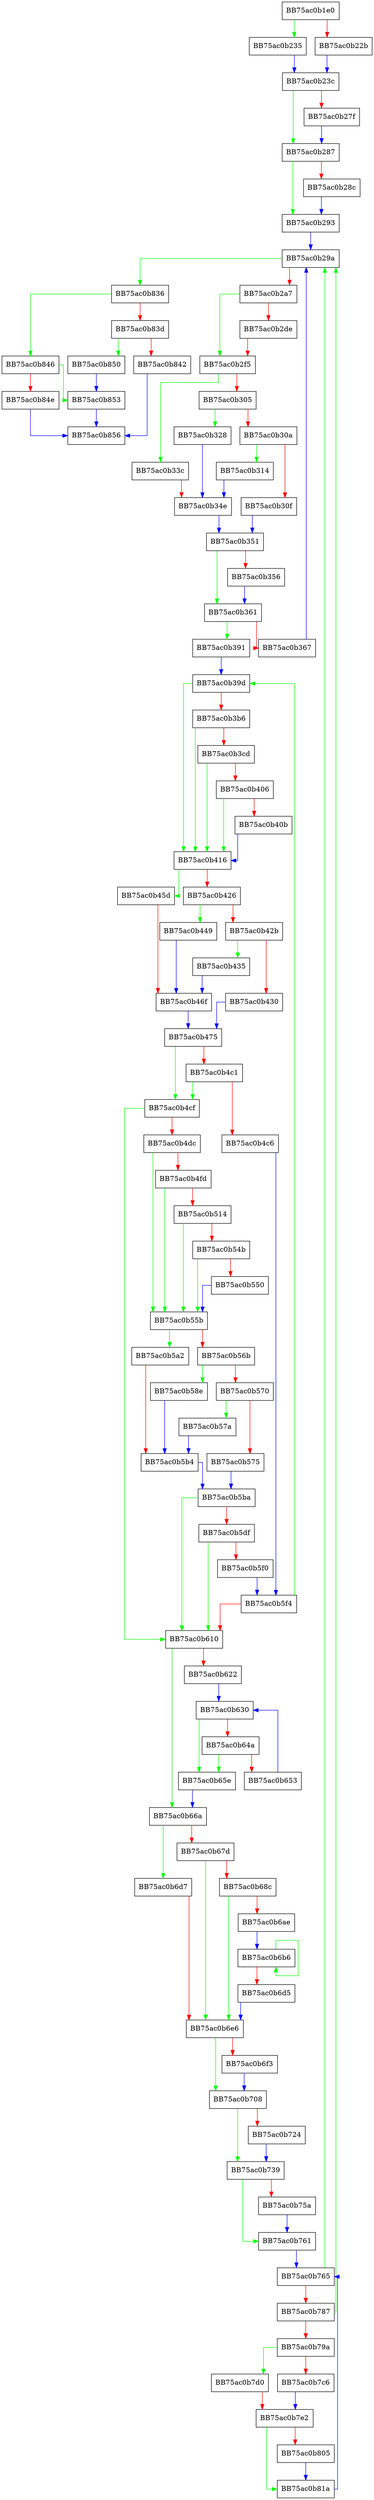 digraph ZSTD_compressBlock_btlazy2 {
  node [shape="box"];
  graph [splines=ortho];
  BB75ac0b1e0 -> BB75ac0b235 [color="green"];
  BB75ac0b1e0 -> BB75ac0b22b [color="red"];
  BB75ac0b22b -> BB75ac0b23c [color="blue"];
  BB75ac0b235 -> BB75ac0b23c [color="blue"];
  BB75ac0b23c -> BB75ac0b287 [color="green"];
  BB75ac0b23c -> BB75ac0b27f [color="red"];
  BB75ac0b27f -> BB75ac0b287 [color="blue"];
  BB75ac0b287 -> BB75ac0b293 [color="green"];
  BB75ac0b287 -> BB75ac0b28c [color="red"];
  BB75ac0b28c -> BB75ac0b293 [color="blue"];
  BB75ac0b293 -> BB75ac0b29a [color="blue"];
  BB75ac0b29a -> BB75ac0b836 [color="green"];
  BB75ac0b29a -> BB75ac0b2a7 [color="red"];
  BB75ac0b2a7 -> BB75ac0b2f5 [color="green"];
  BB75ac0b2a7 -> BB75ac0b2de [color="red"];
  BB75ac0b2de -> BB75ac0b2f5 [color="red"];
  BB75ac0b2f5 -> BB75ac0b33c [color="green"];
  BB75ac0b2f5 -> BB75ac0b305 [color="red"];
  BB75ac0b305 -> BB75ac0b328 [color="green"];
  BB75ac0b305 -> BB75ac0b30a [color="red"];
  BB75ac0b30a -> BB75ac0b314 [color="green"];
  BB75ac0b30a -> BB75ac0b30f [color="red"];
  BB75ac0b30f -> BB75ac0b351 [color="blue"];
  BB75ac0b314 -> BB75ac0b34e [color="blue"];
  BB75ac0b328 -> BB75ac0b34e [color="blue"];
  BB75ac0b33c -> BB75ac0b34e [color="red"];
  BB75ac0b34e -> BB75ac0b351 [color="blue"];
  BB75ac0b351 -> BB75ac0b361 [color="green"];
  BB75ac0b351 -> BB75ac0b356 [color="red"];
  BB75ac0b356 -> BB75ac0b361 [color="blue"];
  BB75ac0b361 -> BB75ac0b391 [color="green"];
  BB75ac0b361 -> BB75ac0b367 [color="red"];
  BB75ac0b367 -> BB75ac0b29a [color="blue"];
  BB75ac0b391 -> BB75ac0b39d [color="blue"];
  BB75ac0b39d -> BB75ac0b416 [color="green"];
  BB75ac0b39d -> BB75ac0b3b6 [color="red"];
  BB75ac0b3b6 -> BB75ac0b416 [color="green"];
  BB75ac0b3b6 -> BB75ac0b3cd [color="red"];
  BB75ac0b3cd -> BB75ac0b416 [color="green"];
  BB75ac0b3cd -> BB75ac0b406 [color="red"];
  BB75ac0b406 -> BB75ac0b416 [color="green"];
  BB75ac0b406 -> BB75ac0b40b [color="red"];
  BB75ac0b40b -> BB75ac0b416 [color="blue"];
  BB75ac0b416 -> BB75ac0b45d [color="green"];
  BB75ac0b416 -> BB75ac0b426 [color="red"];
  BB75ac0b426 -> BB75ac0b449 [color="green"];
  BB75ac0b426 -> BB75ac0b42b [color="red"];
  BB75ac0b42b -> BB75ac0b435 [color="green"];
  BB75ac0b42b -> BB75ac0b430 [color="red"];
  BB75ac0b430 -> BB75ac0b475 [color="blue"];
  BB75ac0b435 -> BB75ac0b46f [color="blue"];
  BB75ac0b449 -> BB75ac0b46f [color="blue"];
  BB75ac0b45d -> BB75ac0b46f [color="red"];
  BB75ac0b46f -> BB75ac0b475 [color="blue"];
  BB75ac0b475 -> BB75ac0b4cf [color="green"];
  BB75ac0b475 -> BB75ac0b4c1 [color="red"];
  BB75ac0b4c1 -> BB75ac0b4cf [color="green"];
  BB75ac0b4c1 -> BB75ac0b4c6 [color="red"];
  BB75ac0b4c6 -> BB75ac0b5f4 [color="blue"];
  BB75ac0b4cf -> BB75ac0b610 [color="green"];
  BB75ac0b4cf -> BB75ac0b4dc [color="red"];
  BB75ac0b4dc -> BB75ac0b55b [color="green"];
  BB75ac0b4dc -> BB75ac0b4fd [color="red"];
  BB75ac0b4fd -> BB75ac0b55b [color="green"];
  BB75ac0b4fd -> BB75ac0b514 [color="red"];
  BB75ac0b514 -> BB75ac0b55b [color="green"];
  BB75ac0b514 -> BB75ac0b54b [color="red"];
  BB75ac0b54b -> BB75ac0b55b [color="green"];
  BB75ac0b54b -> BB75ac0b550 [color="red"];
  BB75ac0b550 -> BB75ac0b55b [color="blue"];
  BB75ac0b55b -> BB75ac0b5a2 [color="green"];
  BB75ac0b55b -> BB75ac0b56b [color="red"];
  BB75ac0b56b -> BB75ac0b58e [color="green"];
  BB75ac0b56b -> BB75ac0b570 [color="red"];
  BB75ac0b570 -> BB75ac0b57a [color="green"];
  BB75ac0b570 -> BB75ac0b575 [color="red"];
  BB75ac0b575 -> BB75ac0b5ba [color="blue"];
  BB75ac0b57a -> BB75ac0b5b4 [color="blue"];
  BB75ac0b58e -> BB75ac0b5b4 [color="blue"];
  BB75ac0b5a2 -> BB75ac0b5b4 [color="red"];
  BB75ac0b5b4 -> BB75ac0b5ba [color="blue"];
  BB75ac0b5ba -> BB75ac0b610 [color="green"];
  BB75ac0b5ba -> BB75ac0b5df [color="red"];
  BB75ac0b5df -> BB75ac0b610 [color="green"];
  BB75ac0b5df -> BB75ac0b5f0 [color="red"];
  BB75ac0b5f0 -> BB75ac0b5f4 [color="blue"];
  BB75ac0b5f4 -> BB75ac0b39d [color="green"];
  BB75ac0b5f4 -> BB75ac0b610 [color="red"];
  BB75ac0b610 -> BB75ac0b66a [color="green"];
  BB75ac0b610 -> BB75ac0b622 [color="red"];
  BB75ac0b622 -> BB75ac0b630 [color="blue"];
  BB75ac0b630 -> BB75ac0b65e [color="green"];
  BB75ac0b630 -> BB75ac0b64a [color="red"];
  BB75ac0b64a -> BB75ac0b65e [color="green"];
  BB75ac0b64a -> BB75ac0b653 [color="red"];
  BB75ac0b653 -> BB75ac0b630 [color="blue"];
  BB75ac0b65e -> BB75ac0b66a [color="blue"];
  BB75ac0b66a -> BB75ac0b6d7 [color="green"];
  BB75ac0b66a -> BB75ac0b67d [color="red"];
  BB75ac0b67d -> BB75ac0b6e6 [color="green"];
  BB75ac0b67d -> BB75ac0b68c [color="red"];
  BB75ac0b68c -> BB75ac0b6e6 [color="green"];
  BB75ac0b68c -> BB75ac0b6ae [color="red"];
  BB75ac0b6ae -> BB75ac0b6b6 [color="blue"];
  BB75ac0b6b6 -> BB75ac0b6b6 [color="green"];
  BB75ac0b6b6 -> BB75ac0b6d5 [color="red"];
  BB75ac0b6d5 -> BB75ac0b6e6 [color="blue"];
  BB75ac0b6d7 -> BB75ac0b6e6 [color="red"];
  BB75ac0b6e6 -> BB75ac0b708 [color="green"];
  BB75ac0b6e6 -> BB75ac0b6f3 [color="red"];
  BB75ac0b6f3 -> BB75ac0b708 [color="blue"];
  BB75ac0b708 -> BB75ac0b739 [color="green"];
  BB75ac0b708 -> BB75ac0b724 [color="red"];
  BB75ac0b724 -> BB75ac0b739 [color="blue"];
  BB75ac0b739 -> BB75ac0b761 [color="green"];
  BB75ac0b739 -> BB75ac0b75a [color="red"];
  BB75ac0b75a -> BB75ac0b761 [color="blue"];
  BB75ac0b761 -> BB75ac0b765 [color="blue"];
  BB75ac0b765 -> BB75ac0b29a [color="green"];
  BB75ac0b765 -> BB75ac0b787 [color="red"];
  BB75ac0b787 -> BB75ac0b29a [color="green"];
  BB75ac0b787 -> BB75ac0b79a [color="red"];
  BB75ac0b79a -> BB75ac0b7d0 [color="green"];
  BB75ac0b79a -> BB75ac0b7c6 [color="red"];
  BB75ac0b7c6 -> BB75ac0b7e2 [color="blue"];
  BB75ac0b7d0 -> BB75ac0b7e2 [color="red"];
  BB75ac0b7e2 -> BB75ac0b81a [color="green"];
  BB75ac0b7e2 -> BB75ac0b805 [color="red"];
  BB75ac0b805 -> BB75ac0b81a [color="blue"];
  BB75ac0b81a -> BB75ac0b765 [color="blue"];
  BB75ac0b836 -> BB75ac0b846 [color="green"];
  BB75ac0b836 -> BB75ac0b83d [color="red"];
  BB75ac0b83d -> BB75ac0b850 [color="green"];
  BB75ac0b83d -> BB75ac0b842 [color="red"];
  BB75ac0b842 -> BB75ac0b856 [color="blue"];
  BB75ac0b846 -> BB75ac0b853 [color="green"];
  BB75ac0b846 -> BB75ac0b84e [color="red"];
  BB75ac0b84e -> BB75ac0b856 [color="blue"];
  BB75ac0b850 -> BB75ac0b853 [color="blue"];
  BB75ac0b853 -> BB75ac0b856 [color="blue"];
}